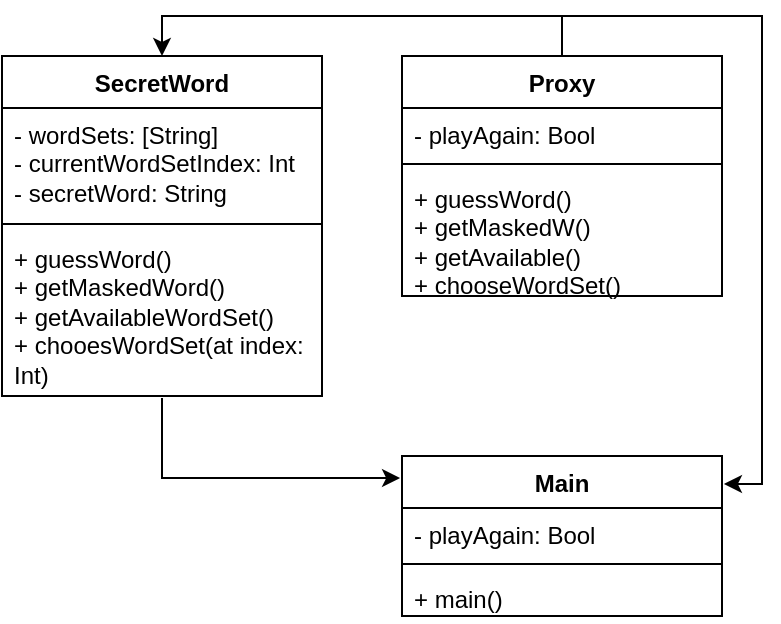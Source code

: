 <mxfile version="23.0.2" type="device">
  <diagram name="Страница — 1" id="CnedjsgUEzZCHLOI0u-g">
    <mxGraphModel dx="1434" dy="773" grid="1" gridSize="10" guides="1" tooltips="1" connect="1" arrows="1" fold="1" page="1" pageScale="1" pageWidth="1169" pageHeight="827" math="0" shadow="0">
      <root>
        <mxCell id="0" />
        <mxCell id="1" parent="0" />
        <mxCell id="JBSjk_miG5PWxlqn7MUF-1" value="SecretWord" style="swimlane;fontStyle=1;align=center;verticalAlign=top;childLayout=stackLayout;horizontal=1;startSize=26;horizontalStack=0;resizeParent=1;resizeParentMax=0;resizeLast=0;collapsible=1;marginBottom=0;whiteSpace=wrap;html=1;" vertex="1" parent="1">
          <mxGeometry x="320" y="240" width="160" height="170" as="geometry" />
        </mxCell>
        <mxCell id="JBSjk_miG5PWxlqn7MUF-2" value="- wordSets: [String]&lt;br&gt;- currentWordSetIndex: Int&lt;br&gt;- secretWord: String" style="text;strokeColor=none;fillColor=none;align=left;verticalAlign=top;spacingLeft=4;spacingRight=4;overflow=hidden;rotatable=0;points=[[0,0.5],[1,0.5]];portConstraint=eastwest;whiteSpace=wrap;html=1;" vertex="1" parent="JBSjk_miG5PWxlqn7MUF-1">
          <mxGeometry y="26" width="160" height="54" as="geometry" />
        </mxCell>
        <mxCell id="JBSjk_miG5PWxlqn7MUF-3" value="" style="line;strokeWidth=1;fillColor=none;align=left;verticalAlign=middle;spacingTop=-1;spacingLeft=3;spacingRight=3;rotatable=0;labelPosition=right;points=[];portConstraint=eastwest;strokeColor=inherit;" vertex="1" parent="JBSjk_miG5PWxlqn7MUF-1">
          <mxGeometry y="80" width="160" height="8" as="geometry" />
        </mxCell>
        <mxCell id="JBSjk_miG5PWxlqn7MUF-4" value="+ guessWord()&lt;br&gt;+ getMaskedWord()&lt;br&gt;+ getAvailableWordSet()&lt;br&gt;+ chooesWordSet(at index: Int)" style="text;strokeColor=none;fillColor=none;align=left;verticalAlign=top;spacingLeft=4;spacingRight=4;overflow=hidden;rotatable=0;points=[[0,0.5],[1,0.5]];portConstraint=eastwest;whiteSpace=wrap;html=1;" vertex="1" parent="JBSjk_miG5PWxlqn7MUF-1">
          <mxGeometry y="88" width="160" height="82" as="geometry" />
        </mxCell>
        <mxCell id="JBSjk_miG5PWxlqn7MUF-5" value="Main" style="swimlane;fontStyle=1;align=center;verticalAlign=top;childLayout=stackLayout;horizontal=1;startSize=26;horizontalStack=0;resizeParent=1;resizeParentMax=0;resizeLast=0;collapsible=1;marginBottom=0;whiteSpace=wrap;html=1;" vertex="1" parent="1">
          <mxGeometry x="520" y="440" width="160" height="80" as="geometry" />
        </mxCell>
        <mxCell id="JBSjk_miG5PWxlqn7MUF-6" value="- playAgain: Bool" style="text;strokeColor=none;fillColor=none;align=left;verticalAlign=top;spacingLeft=4;spacingRight=4;overflow=hidden;rotatable=0;points=[[0,0.5],[1,0.5]];portConstraint=eastwest;whiteSpace=wrap;html=1;" vertex="1" parent="JBSjk_miG5PWxlqn7MUF-5">
          <mxGeometry y="26" width="160" height="24" as="geometry" />
        </mxCell>
        <mxCell id="JBSjk_miG5PWxlqn7MUF-7" value="" style="line;strokeWidth=1;fillColor=none;align=left;verticalAlign=middle;spacingTop=-1;spacingLeft=3;spacingRight=3;rotatable=0;labelPosition=right;points=[];portConstraint=eastwest;strokeColor=inherit;" vertex="1" parent="JBSjk_miG5PWxlqn7MUF-5">
          <mxGeometry y="50" width="160" height="8" as="geometry" />
        </mxCell>
        <mxCell id="JBSjk_miG5PWxlqn7MUF-8" value="+ main()" style="text;strokeColor=none;fillColor=none;align=left;verticalAlign=top;spacingLeft=4;spacingRight=4;overflow=hidden;rotatable=0;points=[[0,0.5],[1,0.5]];portConstraint=eastwest;whiteSpace=wrap;html=1;" vertex="1" parent="JBSjk_miG5PWxlqn7MUF-5">
          <mxGeometry y="58" width="160" height="22" as="geometry" />
        </mxCell>
        <mxCell id="JBSjk_miG5PWxlqn7MUF-15" style="edgeStyle=orthogonalEdgeStyle;rounded=0;orthogonalLoop=1;jettySize=auto;html=1;exitX=0.5;exitY=0;exitDx=0;exitDy=0;entryX=0.5;entryY=0;entryDx=0;entryDy=0;" edge="1" parent="1" source="JBSjk_miG5PWxlqn7MUF-9" target="JBSjk_miG5PWxlqn7MUF-1">
          <mxGeometry relative="1" as="geometry">
            <Array as="points">
              <mxPoint x="600" y="220" />
              <mxPoint x="400" y="220" />
            </Array>
          </mxGeometry>
        </mxCell>
        <mxCell id="JBSjk_miG5PWxlqn7MUF-9" value="Proxy&lt;br&gt;" style="swimlane;fontStyle=1;align=center;verticalAlign=top;childLayout=stackLayout;horizontal=1;startSize=26;horizontalStack=0;resizeParent=1;resizeParentMax=0;resizeLast=0;collapsible=1;marginBottom=0;whiteSpace=wrap;html=1;" vertex="1" parent="1">
          <mxGeometry x="520" y="240" width="160" height="120" as="geometry" />
        </mxCell>
        <mxCell id="JBSjk_miG5PWxlqn7MUF-10" value="- playAgain: Bool" style="text;strokeColor=none;fillColor=none;align=left;verticalAlign=top;spacingLeft=4;spacingRight=4;overflow=hidden;rotatable=0;points=[[0,0.5],[1,0.5]];portConstraint=eastwest;whiteSpace=wrap;html=1;" vertex="1" parent="JBSjk_miG5PWxlqn7MUF-9">
          <mxGeometry y="26" width="160" height="24" as="geometry" />
        </mxCell>
        <mxCell id="JBSjk_miG5PWxlqn7MUF-11" value="" style="line;strokeWidth=1;fillColor=none;align=left;verticalAlign=middle;spacingTop=-1;spacingLeft=3;spacingRight=3;rotatable=0;labelPosition=right;points=[];portConstraint=eastwest;strokeColor=inherit;" vertex="1" parent="JBSjk_miG5PWxlqn7MUF-9">
          <mxGeometry y="50" width="160" height="8" as="geometry" />
        </mxCell>
        <mxCell id="JBSjk_miG5PWxlqn7MUF-12" value="+ guessWord()&lt;br&gt;+ getMaskedW()&lt;br&gt;+ getAvailable()&lt;br&gt;+ chooseWordSet()" style="text;strokeColor=none;fillColor=none;align=left;verticalAlign=top;spacingLeft=4;spacingRight=4;overflow=hidden;rotatable=0;points=[[0,0.5],[1,0.5]];portConstraint=eastwest;whiteSpace=wrap;html=1;" vertex="1" parent="JBSjk_miG5PWxlqn7MUF-9">
          <mxGeometry y="58" width="160" height="62" as="geometry" />
        </mxCell>
        <mxCell id="JBSjk_miG5PWxlqn7MUF-16" style="edgeStyle=orthogonalEdgeStyle;rounded=0;orthogonalLoop=1;jettySize=auto;html=1;exitX=0.5;exitY=0;exitDx=0;exitDy=0;entryX=1.006;entryY=0.175;entryDx=0;entryDy=0;entryPerimeter=0;" edge="1" parent="1" source="JBSjk_miG5PWxlqn7MUF-9" target="JBSjk_miG5PWxlqn7MUF-5">
          <mxGeometry relative="1" as="geometry" />
        </mxCell>
        <mxCell id="JBSjk_miG5PWxlqn7MUF-22" style="edgeStyle=orthogonalEdgeStyle;rounded=0;orthogonalLoop=1;jettySize=auto;html=1;exitX=0.5;exitY=1.012;exitDx=0;exitDy=0;entryX=-0.006;entryY=0.138;entryDx=0;entryDy=0;entryPerimeter=0;exitPerimeter=0;" edge="1" parent="1" source="JBSjk_miG5PWxlqn7MUF-4" target="JBSjk_miG5PWxlqn7MUF-5">
          <mxGeometry relative="1" as="geometry">
            <mxPoint x="610" y="250" as="sourcePoint" />
            <mxPoint x="691" y="464" as="targetPoint" />
          </mxGeometry>
        </mxCell>
      </root>
    </mxGraphModel>
  </diagram>
</mxfile>
